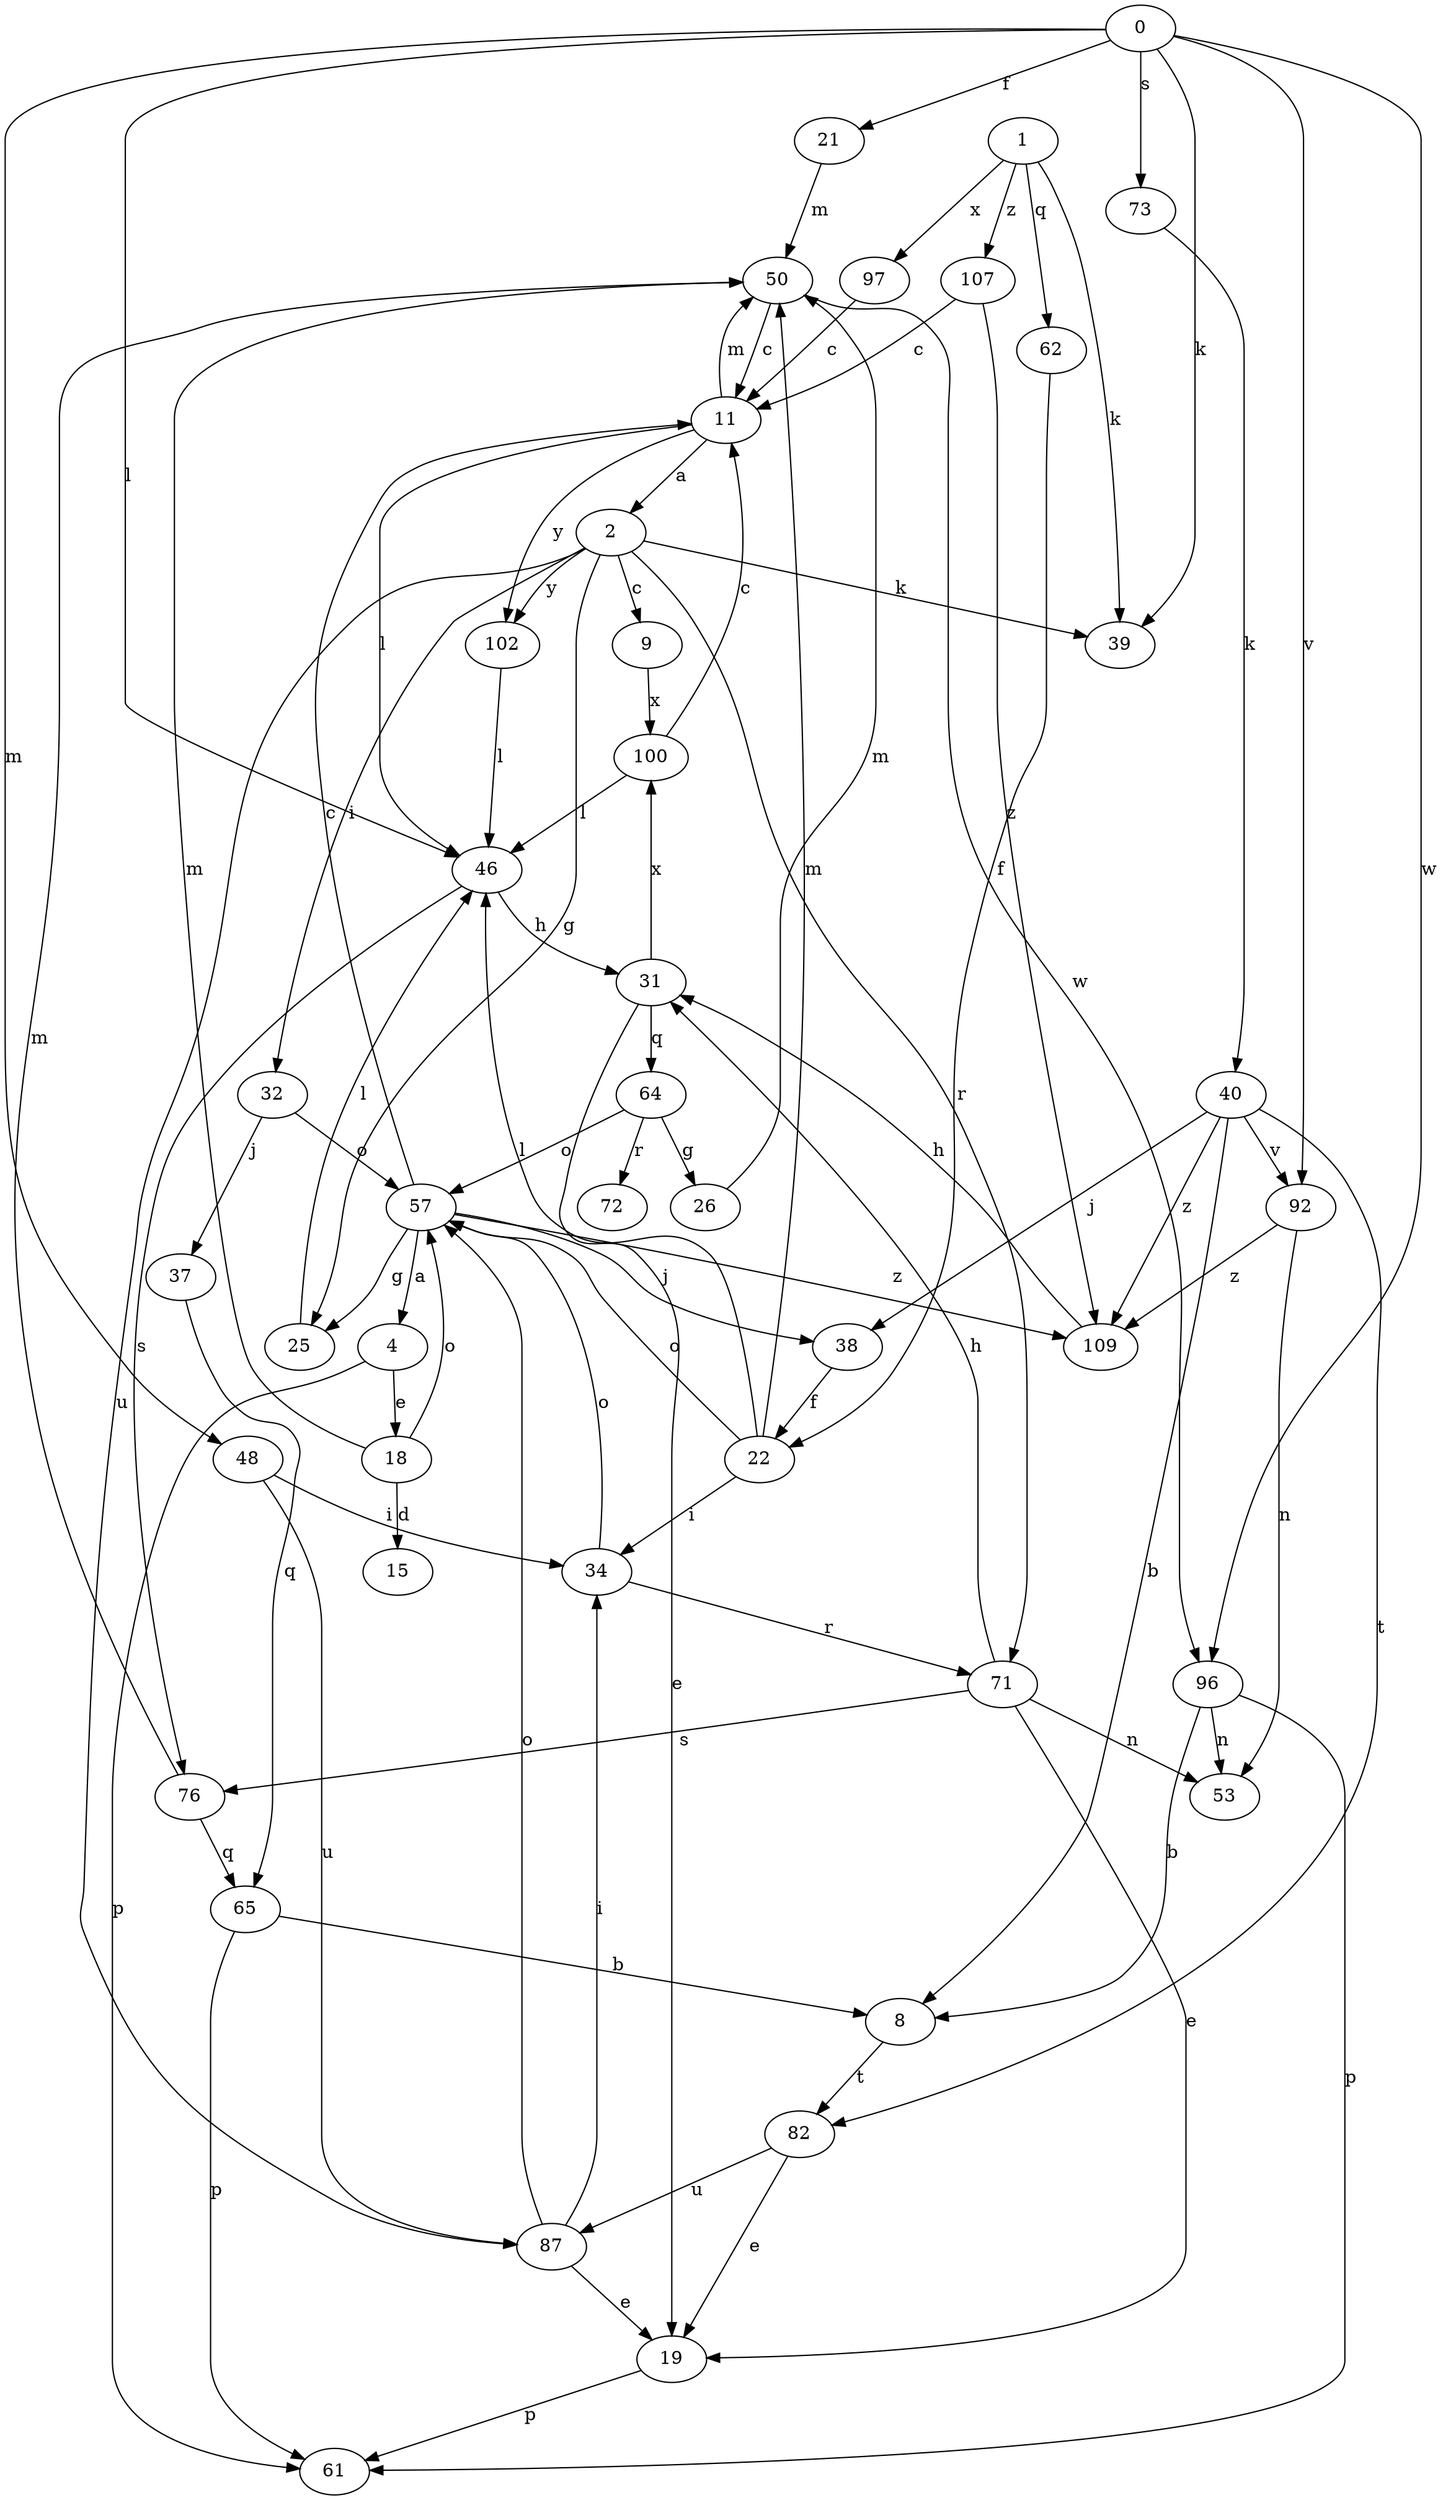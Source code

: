 strict digraph  {
0;
1;
2;
4;
8;
9;
11;
15;
18;
19;
21;
22;
25;
26;
31;
32;
34;
37;
38;
39;
40;
46;
48;
50;
53;
57;
61;
62;
64;
65;
71;
72;
73;
76;
82;
87;
92;
96;
97;
100;
102;
107;
109;
0 -> 21  [label=f];
0 -> 39  [label=k];
0 -> 46  [label=l];
0 -> 48  [label=m];
0 -> 73  [label=s];
0 -> 92  [label=v];
0 -> 96  [label=w];
1 -> 39  [label=k];
1 -> 62  [label=q];
1 -> 97  [label=x];
1 -> 107  [label=z];
2 -> 9  [label=c];
2 -> 25  [label=g];
2 -> 32  [label=i];
2 -> 39  [label=k];
2 -> 71  [label=r];
2 -> 87  [label=u];
2 -> 102  [label=y];
4 -> 18  [label=e];
4 -> 61  [label=p];
8 -> 82  [label=t];
9 -> 100  [label=x];
11 -> 2  [label=a];
11 -> 46  [label=l];
11 -> 50  [label=m];
11 -> 102  [label=y];
18 -> 15  [label=d];
18 -> 50  [label=m];
18 -> 57  [label=o];
19 -> 61  [label=p];
21 -> 50  [label=m];
22 -> 34  [label=i];
22 -> 46  [label=l];
22 -> 50  [label=m];
22 -> 57  [label=o];
25 -> 46  [label=l];
26 -> 50  [label=m];
31 -> 19  [label=e];
31 -> 64  [label=q];
31 -> 100  [label=x];
32 -> 37  [label=j];
32 -> 57  [label=o];
34 -> 57  [label=o];
34 -> 71  [label=r];
37 -> 65  [label=q];
38 -> 22  [label=f];
40 -> 8  [label=b];
40 -> 38  [label=j];
40 -> 82  [label=t];
40 -> 92  [label=v];
40 -> 109  [label=z];
46 -> 31  [label=h];
46 -> 76  [label=s];
48 -> 34  [label=i];
48 -> 87  [label=u];
50 -> 11  [label=c];
50 -> 96  [label=w];
57 -> 4  [label=a];
57 -> 11  [label=c];
57 -> 25  [label=g];
57 -> 38  [label=j];
57 -> 109  [label=z];
62 -> 22  [label=f];
64 -> 26  [label=g];
64 -> 57  [label=o];
64 -> 72  [label=r];
65 -> 8  [label=b];
65 -> 61  [label=p];
71 -> 19  [label=e];
71 -> 31  [label=h];
71 -> 53  [label=n];
71 -> 76  [label=s];
73 -> 40  [label=k];
76 -> 50  [label=m];
76 -> 65  [label=q];
82 -> 19  [label=e];
82 -> 87  [label=u];
87 -> 19  [label=e];
87 -> 34  [label=i];
87 -> 57  [label=o];
92 -> 53  [label=n];
92 -> 109  [label=z];
96 -> 8  [label=b];
96 -> 53  [label=n];
96 -> 61  [label=p];
97 -> 11  [label=c];
100 -> 11  [label=c];
100 -> 46  [label=l];
102 -> 46  [label=l];
107 -> 11  [label=c];
107 -> 109  [label=z];
109 -> 31  [label=h];
}
